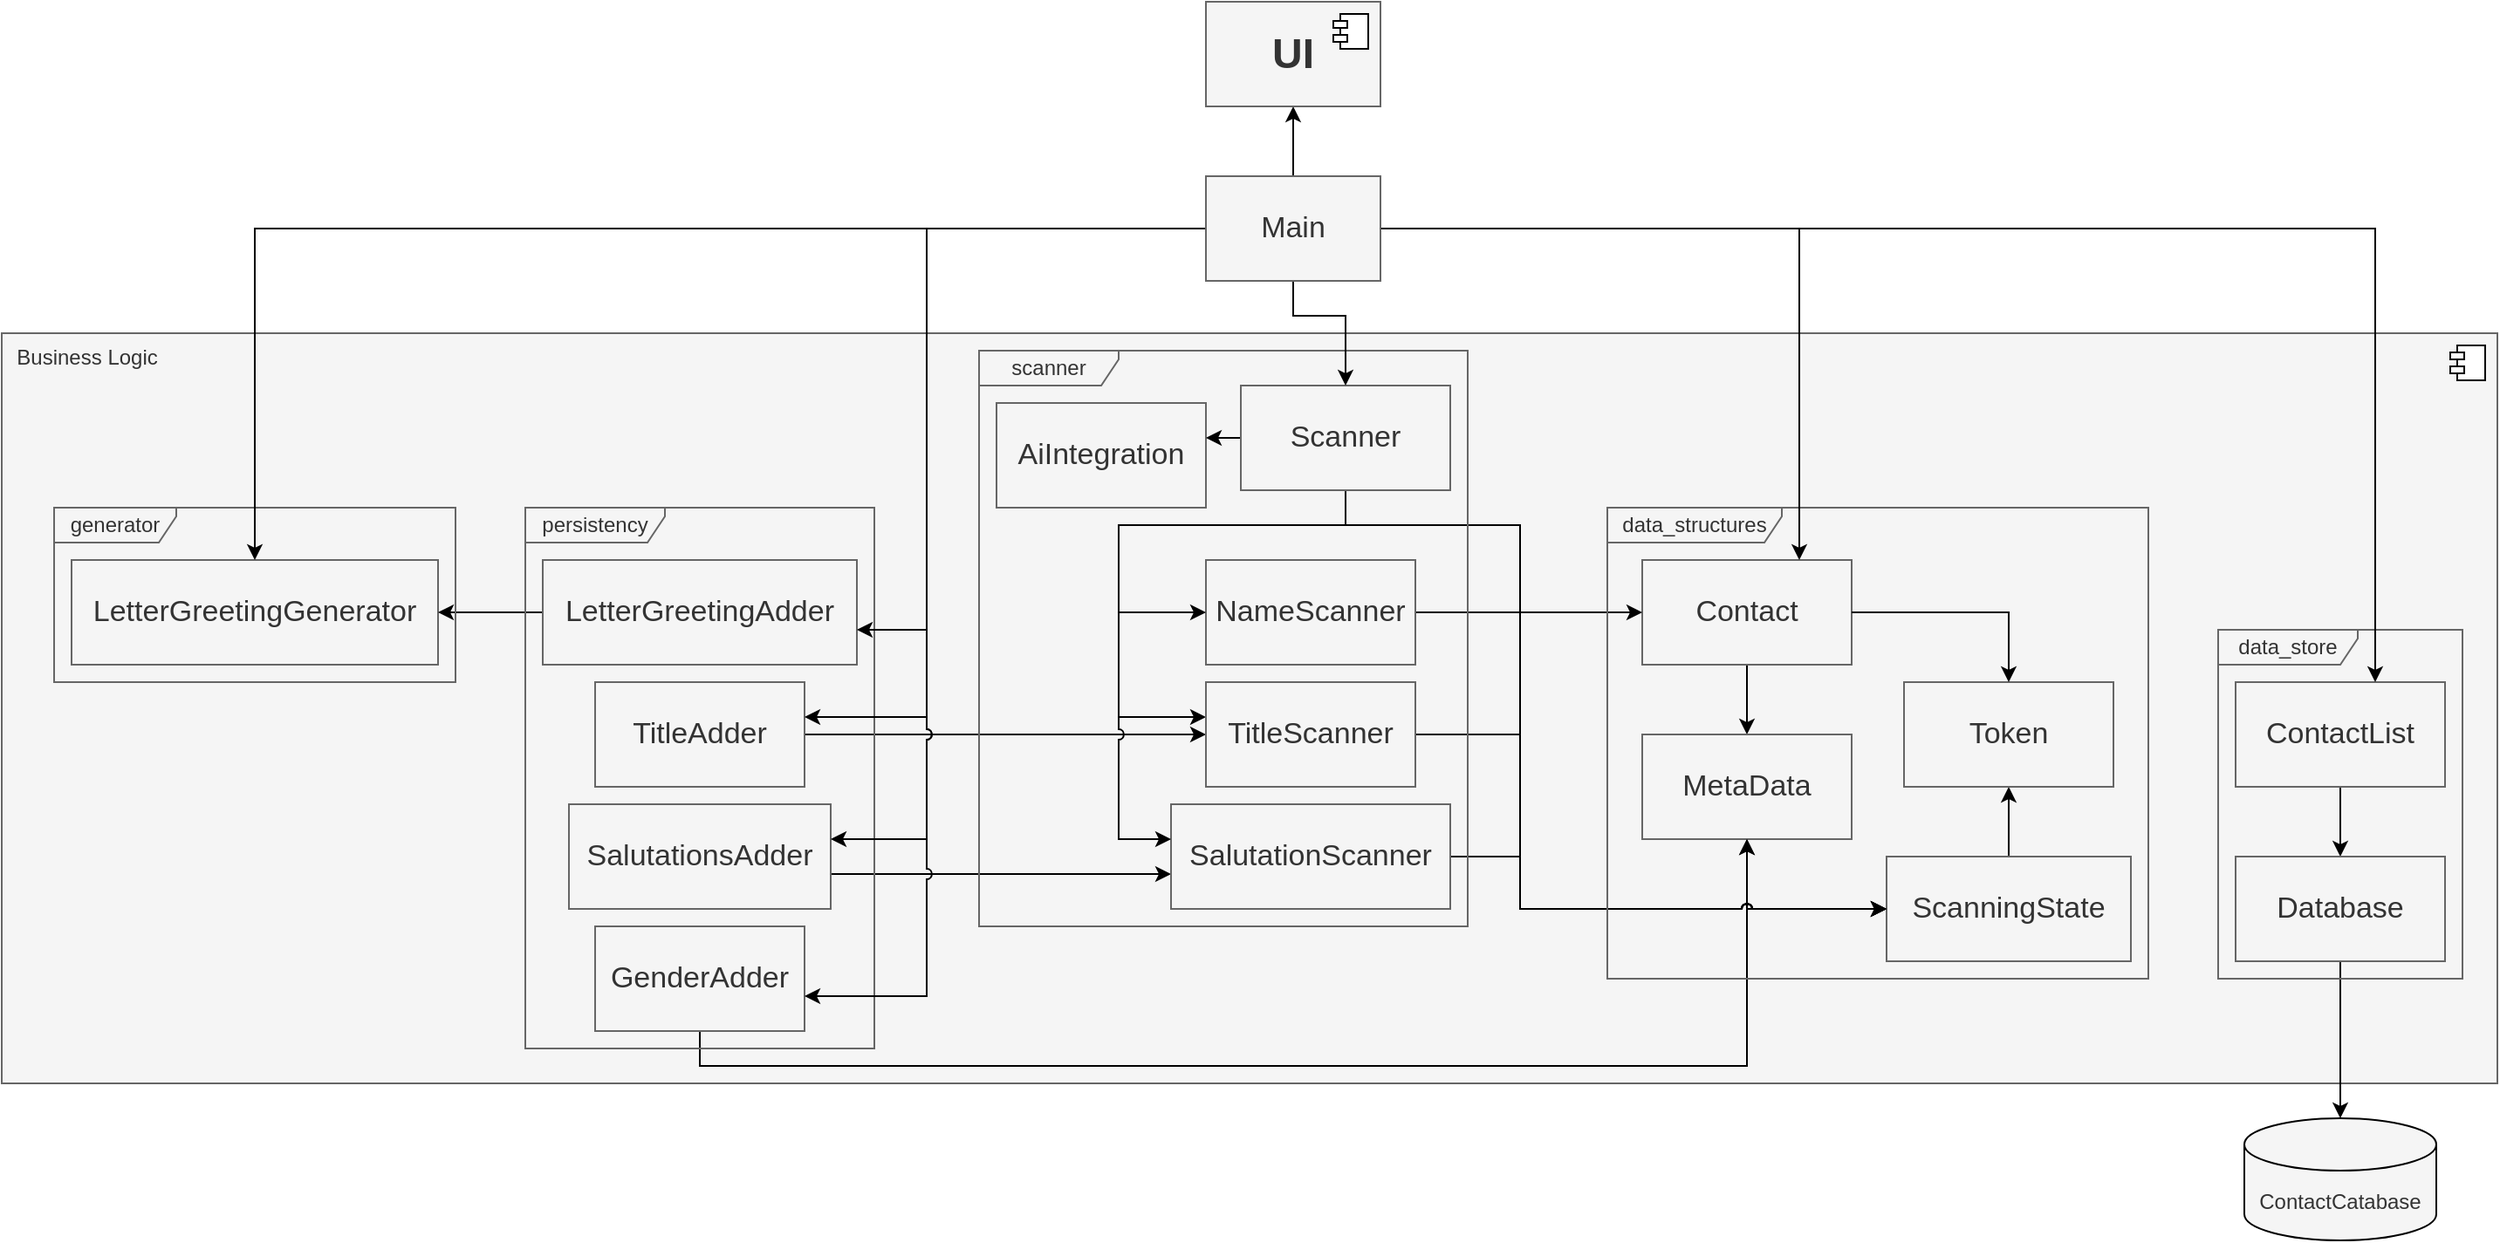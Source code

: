 <mxfile version="25.0.2">
  <diagram name="Seite-1" id="QK2HAfTXOCQhMa8kFVua">
    <mxGraphModel dx="735" dy="909" grid="1" gridSize="10" guides="1" tooltips="1" connect="1" arrows="1" fold="1" page="1" pageScale="1" pageWidth="827" pageHeight="1169" math="0" shadow="0">
      <root>
        <mxCell id="0" />
        <mxCell id="1" parent="0" />
        <mxCell id="OB-4bpoAMs0yZIJqVkp9-46" value="&lt;div style=&quot;&quot;&gt;&lt;span style=&quot;background-color: initial;&quot;&gt;&amp;nbsp; Business Logic&lt;/span&gt;&lt;/div&gt;" style="html=1;dropTarget=0;whiteSpace=wrap;align=left;verticalAlign=top;fillColor=#f5f5f5;fontColor=#333333;strokeColor=#666666;" parent="1" vertex="1">
          <mxGeometry x="1160" y="450" width="1430" height="430" as="geometry" />
        </mxCell>
        <mxCell id="OB-4bpoAMs0yZIJqVkp9-47" value="" style="shape=module;jettyWidth=8;jettyHeight=4;" parent="OB-4bpoAMs0yZIJqVkp9-46" vertex="1">
          <mxGeometry x="1" width="20" height="20" relative="1" as="geometry">
            <mxPoint x="-27" y="7" as="offset" />
          </mxGeometry>
        </mxCell>
        <mxCell id="OB-4bpoAMs0yZIJqVkp9-19" style="edgeStyle=orthogonalEdgeStyle;rounded=0;orthogonalLoop=1;jettySize=auto;html=1;fillColor=#f5f5f5;strokeColor=#000000;jumpStyle=arc;" parent="1" source="OB-4bpoAMs0yZIJqVkp9-3" target="OB-4bpoAMs0yZIJqVkp9-4" edge="1">
          <mxGeometry relative="1" as="geometry" />
        </mxCell>
        <mxCell id="OB-4bpoAMs0yZIJqVkp9-3" value="ContactList" style="rounded=0;whiteSpace=wrap;html=1;fontSize=17;fillColor=#f5f5f5;fontColor=#333333;strokeColor=#666666;" parent="1" vertex="1">
          <mxGeometry x="2440" y="650" width="120" height="60" as="geometry" />
        </mxCell>
        <mxCell id="OB-4bpoAMs0yZIJqVkp9-21" style="edgeStyle=orthogonalEdgeStyle;rounded=0;orthogonalLoop=1;jettySize=auto;html=1;strokeColor=#000000;jumpStyle=arc;" parent="1" source="OB-4bpoAMs0yZIJqVkp9-4" target="OB-4bpoAMs0yZIJqVkp9-20" edge="1">
          <mxGeometry relative="1" as="geometry">
            <Array as="points">
              <mxPoint x="2500" y="840" />
            </Array>
          </mxGeometry>
        </mxCell>
        <mxCell id="OB-4bpoAMs0yZIJqVkp9-4" value="Database" style="rounded=0;whiteSpace=wrap;html=1;fontSize=17;fillColor=#f5f5f5;fontColor=#333333;strokeColor=#666666;" parent="1" vertex="1">
          <mxGeometry x="2440" y="750" width="120" height="60" as="geometry" />
        </mxCell>
        <mxCell id="OB-4bpoAMs0yZIJqVkp9-24" style="edgeStyle=orthogonalEdgeStyle;rounded=0;orthogonalLoop=1;jettySize=auto;html=1;jumpStyle=arc;fillColor=#f5f5f5;strokeColor=#000000;" parent="1" source="OB-4bpoAMs0yZIJqVkp9-5" target="OB-4bpoAMs0yZIJqVkp9-6" edge="1">
          <mxGeometry relative="1" as="geometry" />
        </mxCell>
        <mxCell id="OB-4bpoAMs0yZIJqVkp9-5" value="Contact" style="rounded=0;whiteSpace=wrap;html=1;fontSize=17;fillColor=#f5f5f5;fontColor=#333333;strokeColor=#666666;" parent="1" vertex="1">
          <mxGeometry x="2100" y="580" width="120" height="60" as="geometry" />
        </mxCell>
        <mxCell id="OB-4bpoAMs0yZIJqVkp9-6" value="MetaData" style="rounded=0;whiteSpace=wrap;html=1;fontSize=17;fillColor=#f5f5f5;fontColor=#333333;strokeColor=#666666;" parent="1" vertex="1">
          <mxGeometry x="2100" y="680" width="120" height="60" as="geometry" />
        </mxCell>
        <mxCell id="OB-4bpoAMs0yZIJqVkp9-26" style="edgeStyle=orthogonalEdgeStyle;rounded=0;orthogonalLoop=1;jettySize=auto;html=1;jumpStyle=arc;fillColor=#f5f5f5;strokeColor=#000000;" parent="1" source="OB-4bpoAMs0yZIJqVkp9-7" target="OB-4bpoAMs0yZIJqVkp9-6" edge="1">
          <mxGeometry relative="1" as="geometry" />
        </mxCell>
        <mxCell id="OB-4bpoAMs0yZIJqVkp9-27" style="edgeStyle=orthogonalEdgeStyle;rounded=0;orthogonalLoop=1;jettySize=auto;html=1;jumpStyle=arc;fillColor=#f5f5f5;strokeColor=#000000;" parent="1" source="OB-4bpoAMs0yZIJqVkp9-7" target="OB-4bpoAMs0yZIJqVkp9-8" edge="1">
          <mxGeometry relative="1" as="geometry" />
        </mxCell>
        <mxCell id="OB-4bpoAMs0yZIJqVkp9-7" value="ScanningState" style="rounded=0;whiteSpace=wrap;html=1;fontSize=17;fillColor=#f5f5f5;fontColor=#333333;strokeColor=#666666;" parent="1" vertex="1">
          <mxGeometry x="2240" y="750" width="140" height="60" as="geometry" />
        </mxCell>
        <mxCell id="OB-4bpoAMs0yZIJqVkp9-8" value="Token" style="rounded=0;whiteSpace=wrap;html=1;fontSize=17;fillColor=#f5f5f5;fontColor=#333333;strokeColor=#666666;" parent="1" vertex="1">
          <mxGeometry x="2250" y="650" width="120" height="60" as="geometry" />
        </mxCell>
        <mxCell id="OB-4bpoAMs0yZIJqVkp9-9" value="LetterGreetingGenerator" style="rounded=0;whiteSpace=wrap;html=1;fontSize=17;fillColor=#f5f5f5;fontColor=#333333;strokeColor=#666666;" parent="1" vertex="1">
          <mxGeometry x="1200" y="580" width="210" height="60" as="geometry" />
        </mxCell>
        <mxCell id="OB-4bpoAMs0yZIJqVkp9-41" style="edgeStyle=orthogonalEdgeStyle;rounded=0;orthogonalLoop=1;jettySize=auto;html=1;fillColor=#f5f5f5;strokeColor=#000000;jumpStyle=arc;" parent="1" source="OB-4bpoAMs0yZIJqVkp9-10" target="OB-4bpoAMs0yZIJqVkp9-6" edge="1">
          <mxGeometry relative="1" as="geometry">
            <Array as="points">
              <mxPoint x="1560" y="870" />
              <mxPoint x="2160" y="870" />
            </Array>
          </mxGeometry>
        </mxCell>
        <mxCell id="OB-4bpoAMs0yZIJqVkp9-10" value="GenderAdder" style="rounded=0;whiteSpace=wrap;html=1;fontSize=17;fillColor=#f5f5f5;fontColor=#333333;strokeColor=#666666;" parent="1" vertex="1">
          <mxGeometry x="1500" y="790" width="120" height="60" as="geometry" />
        </mxCell>
        <mxCell id="OB-4bpoAMs0yZIJqVkp9-38" style="edgeStyle=orthogonalEdgeStyle;rounded=0;orthogonalLoop=1;jettySize=auto;html=1;jumpStyle=arc;fillColor=#f5f5f5;strokeColor=#000000;" parent="1" source="OB-4bpoAMs0yZIJqVkp9-11" target="OB-4bpoAMs0yZIJqVkp9-9" edge="1">
          <mxGeometry relative="1" as="geometry" />
        </mxCell>
        <mxCell id="OB-4bpoAMs0yZIJqVkp9-11" value="LetterGreetingAdder" style="rounded=0;whiteSpace=wrap;html=1;fontSize=17;fillColor=#f5f5f5;fontColor=#333333;strokeColor=#666666;" parent="1" vertex="1">
          <mxGeometry x="1470" y="580" width="180" height="60" as="geometry" />
        </mxCell>
        <mxCell id="OB-4bpoAMs0yZIJqVkp9-40" style="edgeStyle=orthogonalEdgeStyle;rounded=0;orthogonalLoop=1;jettySize=auto;html=1;jumpStyle=arc;fillColor=#f5f5f5;strokeColor=#000000;" parent="1" source="OB-4bpoAMs0yZIJqVkp9-12" edge="1">
          <mxGeometry relative="1" as="geometry">
            <mxPoint x="1475" y="760.001" as="sourcePoint" />
            <mxPoint x="1830" y="760.001" as="targetPoint" />
            <Array as="points">
              <mxPoint x="1730" y="760" />
              <mxPoint x="1730" y="760" />
            </Array>
          </mxGeometry>
        </mxCell>
        <mxCell id="OB-4bpoAMs0yZIJqVkp9-12" value="SalutationsAdder" style="rounded=0;whiteSpace=wrap;html=1;fontSize=17;fillColor=#f5f5f5;fontColor=#333333;strokeColor=#666666;" parent="1" vertex="1">
          <mxGeometry x="1485" y="720" width="150" height="60" as="geometry" />
        </mxCell>
        <mxCell id="OB-4bpoAMs0yZIJqVkp9-39" style="edgeStyle=orthogonalEdgeStyle;rounded=0;orthogonalLoop=1;jettySize=auto;html=1;jumpStyle=arc;fillColor=#f5f5f5;strokeColor=#000000;" parent="1" source="OB-4bpoAMs0yZIJqVkp9-13" target="OB-4bpoAMs0yZIJqVkp9-18" edge="1">
          <mxGeometry relative="1" as="geometry">
            <Array as="points">
              <mxPoint x="1600" y="690" />
              <mxPoint x="1600" y="690" />
            </Array>
          </mxGeometry>
        </mxCell>
        <mxCell id="OB-4bpoAMs0yZIJqVkp9-13" value="TitleAdder" style="rounded=0;whiteSpace=wrap;html=1;fontSize=17;fillColor=#f5f5f5;fontColor=#333333;strokeColor=#666666;" parent="1" vertex="1">
          <mxGeometry x="1500" y="650" width="120" height="60" as="geometry" />
        </mxCell>
        <mxCell id="OB-4bpoAMs0yZIJqVkp9-14" value="AiIntegration" style="rounded=0;whiteSpace=wrap;html=1;fontSize=17;fillColor=#f5f5f5;fontColor=#333333;strokeColor=#666666;" parent="1" vertex="1">
          <mxGeometry x="1730" y="490" width="120" height="60" as="geometry" />
        </mxCell>
        <mxCell id="OB-4bpoAMs0yZIJqVkp9-31" style="edgeStyle=orthogonalEdgeStyle;rounded=0;orthogonalLoop=1;jettySize=auto;html=1;jumpStyle=arc;fillColor=#f5f5f5;strokeColor=#000000;" parent="1" source="OB-4bpoAMs0yZIJqVkp9-15" target="OB-4bpoAMs0yZIJqVkp9-7" edge="1">
          <mxGeometry relative="1" as="geometry">
            <Array as="points">
              <mxPoint x="2030" y="610" />
              <mxPoint x="2030" y="780" />
            </Array>
          </mxGeometry>
        </mxCell>
        <mxCell id="OB-4bpoAMs0yZIJqVkp9-15" value="NameScanner" style="rounded=0;whiteSpace=wrap;html=1;fontSize=17;fillColor=#f5f5f5;fontColor=#333333;strokeColor=#666666;" parent="1" vertex="1">
          <mxGeometry x="1850" y="580" width="120" height="60" as="geometry" />
        </mxCell>
        <mxCell id="OB-4bpoAMs0yZIJqVkp9-32" style="edgeStyle=orthogonalEdgeStyle;rounded=0;orthogonalLoop=1;jettySize=auto;html=1;jumpStyle=arc;fillColor=#f5f5f5;strokeColor=#000000;" parent="1" source="OB-4bpoAMs0yZIJqVkp9-16" target="OB-4bpoAMs0yZIJqVkp9-7" edge="1">
          <mxGeometry relative="1" as="geometry">
            <Array as="points">
              <mxPoint x="2030" y="750" />
              <mxPoint x="2030" y="780" />
            </Array>
          </mxGeometry>
        </mxCell>
        <mxCell id="OB-4bpoAMs0yZIJqVkp9-16" value="SalutationScanner" style="rounded=0;whiteSpace=wrap;html=1;fontSize=17;fillColor=#f5f5f5;fontColor=#333333;strokeColor=#666666;" parent="1" vertex="1">
          <mxGeometry x="1830" y="720" width="160" height="60" as="geometry" />
        </mxCell>
        <mxCell id="OB-4bpoAMs0yZIJqVkp9-30" style="edgeStyle=orthogonalEdgeStyle;rounded=0;orthogonalLoop=1;jettySize=auto;html=1;jumpStyle=arc;fillColor=#f5f5f5;strokeColor=#000000;" parent="1" source="OB-4bpoAMs0yZIJqVkp9-17" target="OB-4bpoAMs0yZIJqVkp9-7" edge="1">
          <mxGeometry relative="1" as="geometry">
            <Array as="points">
              <mxPoint x="1930" y="560" />
              <mxPoint x="2030" y="560" />
              <mxPoint x="2030" y="780" />
            </Array>
          </mxGeometry>
        </mxCell>
        <mxCell id="OB-4bpoAMs0yZIJqVkp9-33" style="edgeStyle=orthogonalEdgeStyle;rounded=0;orthogonalLoop=1;jettySize=auto;html=1;jumpStyle=arc;fillColor=#f5f5f5;strokeColor=#000000;" parent="1" source="OB-4bpoAMs0yZIJqVkp9-17" target="OB-4bpoAMs0yZIJqVkp9-18" edge="1">
          <mxGeometry relative="1" as="geometry">
            <Array as="points">
              <mxPoint x="1930" y="560" />
              <mxPoint x="1800" y="560" />
              <mxPoint x="1800" y="670" />
            </Array>
          </mxGeometry>
        </mxCell>
        <mxCell id="OB-4bpoAMs0yZIJqVkp9-34" style="edgeStyle=orthogonalEdgeStyle;rounded=0;orthogonalLoop=1;jettySize=auto;html=1;jumpStyle=arc;fillColor=#f5f5f5;strokeColor=#000000;" parent="1" source="OB-4bpoAMs0yZIJqVkp9-17" target="OB-4bpoAMs0yZIJqVkp9-15" edge="1">
          <mxGeometry relative="1" as="geometry">
            <Array as="points">
              <mxPoint x="1930" y="560" />
              <mxPoint x="1800" y="560" />
              <mxPoint x="1800" y="610" />
            </Array>
          </mxGeometry>
        </mxCell>
        <mxCell id="OB-4bpoAMs0yZIJqVkp9-35" style="edgeStyle=orthogonalEdgeStyle;rounded=0;orthogonalLoop=1;jettySize=auto;html=1;jumpStyle=arc;fillColor=#f5f5f5;strokeColor=#000000;" parent="1" source="OB-4bpoAMs0yZIJqVkp9-17" target="OB-4bpoAMs0yZIJqVkp9-16" edge="1">
          <mxGeometry relative="1" as="geometry">
            <Array as="points">
              <mxPoint x="1930" y="560" />
              <mxPoint x="1800" y="560" />
              <mxPoint x="1800" y="740" />
            </Array>
          </mxGeometry>
        </mxCell>
        <mxCell id="OB-4bpoAMs0yZIJqVkp9-36" style="edgeStyle=orthogonalEdgeStyle;rounded=0;orthogonalLoop=1;jettySize=auto;html=1;jumpStyle=arc;fillColor=#f5f5f5;strokeColor=#000000;" parent="1" source="OB-4bpoAMs0yZIJqVkp9-17" target="OB-4bpoAMs0yZIJqVkp9-14" edge="1">
          <mxGeometry relative="1" as="geometry">
            <Array as="points">
              <mxPoint x="1800" y="510" />
              <mxPoint x="1800" y="510" />
            </Array>
          </mxGeometry>
        </mxCell>
        <mxCell id="OB-4bpoAMs0yZIJqVkp9-37" style="edgeStyle=orthogonalEdgeStyle;rounded=0;orthogonalLoop=1;jettySize=auto;html=1;jumpStyle=arc;fillColor=#f5f5f5;strokeColor=#000000;" parent="1" source="OB-4bpoAMs0yZIJqVkp9-17" target="OB-4bpoAMs0yZIJqVkp9-5" edge="1">
          <mxGeometry relative="1" as="geometry">
            <Array as="points">
              <mxPoint x="1930" y="560" />
              <mxPoint x="2030" y="560" />
              <mxPoint x="2030" y="610" />
            </Array>
          </mxGeometry>
        </mxCell>
        <mxCell id="OB-4bpoAMs0yZIJqVkp9-17" value="Scanner" style="rounded=0;whiteSpace=wrap;html=1;fontSize=17;fillColor=#f5f5f5;fontColor=#333333;strokeColor=#666666;" parent="1" vertex="1">
          <mxGeometry x="1870" y="480" width="120" height="60" as="geometry" />
        </mxCell>
        <mxCell id="OB-4bpoAMs0yZIJqVkp9-28" style="edgeStyle=orthogonalEdgeStyle;rounded=0;orthogonalLoop=1;jettySize=auto;html=1;jumpStyle=arc;fillColor=#f5f5f5;strokeColor=#000000;" parent="1" target="OB-4bpoAMs0yZIJqVkp9-7" edge="1">
          <mxGeometry relative="1" as="geometry">
            <mxPoint x="1970" y="680.001" as="sourcePoint" />
            <mxPoint x="1570.059" y="810.06" as="targetPoint" />
            <Array as="points">
              <mxPoint x="2030" y="680" />
              <mxPoint x="2030" y="780" />
            </Array>
          </mxGeometry>
        </mxCell>
        <mxCell id="OB-4bpoAMs0yZIJqVkp9-18" value="TitleScanner" style="rounded=0;whiteSpace=wrap;html=1;fontSize=17;fillColor=#f5f5f5;fontColor=#333333;strokeColor=#666666;" parent="1" vertex="1">
          <mxGeometry x="1850" y="650" width="120" height="60" as="geometry" />
        </mxCell>
        <mxCell id="OB-4bpoAMs0yZIJqVkp9-20" value="ContactCatabase" style="shape=cylinder3;whiteSpace=wrap;html=1;boundedLbl=1;backgroundOutline=1;size=15;fillColor=#f5f5f5;fontColor=#333333;strokeColor=#000000;" parent="1" vertex="1">
          <mxGeometry x="2445" y="900" width="110" height="70" as="geometry" />
        </mxCell>
        <mxCell id="OB-4bpoAMs0yZIJqVkp9-23" style="edgeStyle=orthogonalEdgeStyle;rounded=0;orthogonalLoop=1;jettySize=auto;html=1;jumpStyle=arc;fillColor=#f5f5f5;strokeColor=#000000;" parent="1" source="OB-4bpoAMs0yZIJqVkp9-5" target="OB-4bpoAMs0yZIJqVkp9-8" edge="1">
          <mxGeometry relative="1" as="geometry" />
        </mxCell>
        <mxCell id="OB-4bpoAMs0yZIJqVkp9-48" value="generator" style="shape=umlFrame;whiteSpace=wrap;html=1;pointerEvents=0;fillColor=#f5f5f5;fontColor=#333333;strokeColor=#666666;width=70;height=20;" parent="1" vertex="1">
          <mxGeometry x="1190" y="550" width="230" height="100" as="geometry" />
        </mxCell>
        <mxCell id="OB-4bpoAMs0yZIJqVkp9-49" value="persistency" style="shape=umlFrame;whiteSpace=wrap;html=1;pointerEvents=0;fillColor=#f5f5f5;fontColor=#333333;strokeColor=#666666;width=80;height=20;" parent="1" vertex="1">
          <mxGeometry x="1460" y="550" width="200" height="310" as="geometry" />
        </mxCell>
        <mxCell id="OB-4bpoAMs0yZIJqVkp9-50" value="scanner" style="shape=umlFrame;whiteSpace=wrap;html=1;pointerEvents=0;fillColor=#f5f5f5;fontColor=#333333;strokeColor=#666666;width=80;height=20;" parent="1" vertex="1">
          <mxGeometry x="1720" y="460" width="280" height="330" as="geometry" />
        </mxCell>
        <mxCell id="OB-4bpoAMs0yZIJqVkp9-51" value="data_structures" style="shape=umlFrame;whiteSpace=wrap;html=1;pointerEvents=0;fillColor=#f5f5f5;fontColor=#333333;strokeColor=#666666;width=100;height=20;" parent="1" vertex="1">
          <mxGeometry x="2080" y="550" width="310" height="270" as="geometry" />
        </mxCell>
        <mxCell id="OB-4bpoAMs0yZIJqVkp9-52" value="data_store" style="shape=umlFrame;whiteSpace=wrap;html=1;pointerEvents=0;fillColor=#f5f5f5;fontColor=#333333;strokeColor=#666666;width=80;height=20;" parent="1" vertex="1">
          <mxGeometry x="2430" y="620" width="140" height="200" as="geometry" />
        </mxCell>
        <mxCell id="OB-4bpoAMs0yZIJqVkp9-56" style="edgeStyle=orthogonalEdgeStyle;rounded=0;orthogonalLoop=1;jettySize=auto;html=1;strokeColor=#000000;jumpStyle=arc;" parent="1" source="OB-4bpoAMs0yZIJqVkp9-55" target="OB-4bpoAMs0yZIJqVkp9-9" edge="1">
          <mxGeometry relative="1" as="geometry" />
        </mxCell>
        <mxCell id="OB-4bpoAMs0yZIJqVkp9-57" style="edgeStyle=orthogonalEdgeStyle;rounded=0;orthogonalLoop=1;jettySize=auto;html=1;strokeColor=#000000;jumpStyle=arc;" parent="1" source="OB-4bpoAMs0yZIJqVkp9-55" target="OB-4bpoAMs0yZIJqVkp9-11" edge="1">
          <mxGeometry relative="1" as="geometry">
            <Array as="points">
              <mxPoint x="1690" y="390" />
              <mxPoint x="1690" y="620" />
            </Array>
          </mxGeometry>
        </mxCell>
        <mxCell id="OB-4bpoAMs0yZIJqVkp9-58" style="edgeStyle=orthogonalEdgeStyle;rounded=0;orthogonalLoop=1;jettySize=auto;html=1;strokeColor=#000000;jumpStyle=arc;" parent="1" source="OB-4bpoAMs0yZIJqVkp9-55" target="OB-4bpoAMs0yZIJqVkp9-13" edge="1">
          <mxGeometry relative="1" as="geometry">
            <Array as="points">
              <mxPoint x="1690" y="390" />
              <mxPoint x="1690" y="670" />
            </Array>
          </mxGeometry>
        </mxCell>
        <mxCell id="OB-4bpoAMs0yZIJqVkp9-59" style="edgeStyle=orthogonalEdgeStyle;rounded=0;orthogonalLoop=1;jettySize=auto;html=1;strokeColor=#000000;jumpStyle=arc;" parent="1" source="OB-4bpoAMs0yZIJqVkp9-55" target="OB-4bpoAMs0yZIJqVkp9-12" edge="1">
          <mxGeometry relative="1" as="geometry">
            <Array as="points">
              <mxPoint x="1690" y="390" />
              <mxPoint x="1690" y="740" />
            </Array>
          </mxGeometry>
        </mxCell>
        <mxCell id="OB-4bpoAMs0yZIJqVkp9-60" style="edgeStyle=orthogonalEdgeStyle;rounded=0;orthogonalLoop=1;jettySize=auto;html=1;strokeColor=#000000;jumpStyle=arc;" parent="1" source="OB-4bpoAMs0yZIJqVkp9-55" target="OB-4bpoAMs0yZIJqVkp9-10" edge="1">
          <mxGeometry relative="1" as="geometry">
            <Array as="points">
              <mxPoint x="1690" y="390" />
              <mxPoint x="1690" y="830" />
            </Array>
          </mxGeometry>
        </mxCell>
        <mxCell id="OB-4bpoAMs0yZIJqVkp9-61" style="edgeStyle=orthogonalEdgeStyle;rounded=0;orthogonalLoop=1;jettySize=auto;html=1;strokeColor=#000000;jumpStyle=arc;" parent="1" source="OB-4bpoAMs0yZIJqVkp9-55" target="OB-4bpoAMs0yZIJqVkp9-17" edge="1">
          <mxGeometry relative="1" as="geometry">
            <Array as="points">
              <mxPoint x="1900" y="440" />
              <mxPoint x="1930" y="440" />
            </Array>
          </mxGeometry>
        </mxCell>
        <mxCell id="OB-4bpoAMs0yZIJqVkp9-62" style="edgeStyle=orthogonalEdgeStyle;rounded=0;orthogonalLoop=1;jettySize=auto;html=1;strokeColor=#000000;jumpStyle=arc;" parent="1" source="OB-4bpoAMs0yZIJqVkp9-55" target="OB-4bpoAMs0yZIJqVkp9-5" edge="1">
          <mxGeometry relative="1" as="geometry">
            <Array as="points">
              <mxPoint x="2190" y="390" />
            </Array>
          </mxGeometry>
        </mxCell>
        <mxCell id="OB-4bpoAMs0yZIJqVkp9-63" style="edgeStyle=orthogonalEdgeStyle;rounded=0;orthogonalLoop=1;jettySize=auto;html=1;strokeColor=#000000;jumpStyle=arc;" parent="1" source="OB-4bpoAMs0yZIJqVkp9-55" target="OB-4bpoAMs0yZIJqVkp9-3" edge="1">
          <mxGeometry relative="1" as="geometry">
            <Array as="points">
              <mxPoint x="2520" y="390" />
            </Array>
          </mxGeometry>
        </mxCell>
        <mxCell id="OB-4bpoAMs0yZIJqVkp9-66" style="edgeStyle=orthogonalEdgeStyle;rounded=0;orthogonalLoop=1;jettySize=auto;html=1;labelBackgroundColor=none;fontColor=none;noLabel=1;strokeColor=#000000;jumpStyle=arc;" parent="1" source="OB-4bpoAMs0yZIJqVkp9-55" target="OB-4bpoAMs0yZIJqVkp9-64" edge="1">
          <mxGeometry relative="1" as="geometry" />
        </mxCell>
        <mxCell id="OB-4bpoAMs0yZIJqVkp9-55" value="Main" style="rounded=0;whiteSpace=wrap;html=1;fontSize=17;fillColor=#f5f5f5;fontColor=#333333;strokeColor=#666666;" parent="1" vertex="1">
          <mxGeometry x="1850" y="360" width="100" height="60" as="geometry" />
        </mxCell>
        <mxCell id="OB-4bpoAMs0yZIJqVkp9-64" value="&lt;div&gt;UI&lt;/div&gt;" style="html=1;dropTarget=0;whiteSpace=wrap;align=center;verticalAlign=middle;fillColor=#f5f5f5;fontColor=#333333;strokeColor=#666666;fontSize=24;fontStyle=1" parent="1" vertex="1">
          <mxGeometry x="1850" y="260" width="100" height="60" as="geometry" />
        </mxCell>
        <mxCell id="OB-4bpoAMs0yZIJqVkp9-65" value="" style="shape=module;jettyWidth=8;jettyHeight=4;" parent="OB-4bpoAMs0yZIJqVkp9-64" vertex="1">
          <mxGeometry x="1" width="20" height="20" relative="1" as="geometry">
            <mxPoint x="-27" y="7" as="offset" />
          </mxGeometry>
        </mxCell>
      </root>
    </mxGraphModel>
  </diagram>
</mxfile>
